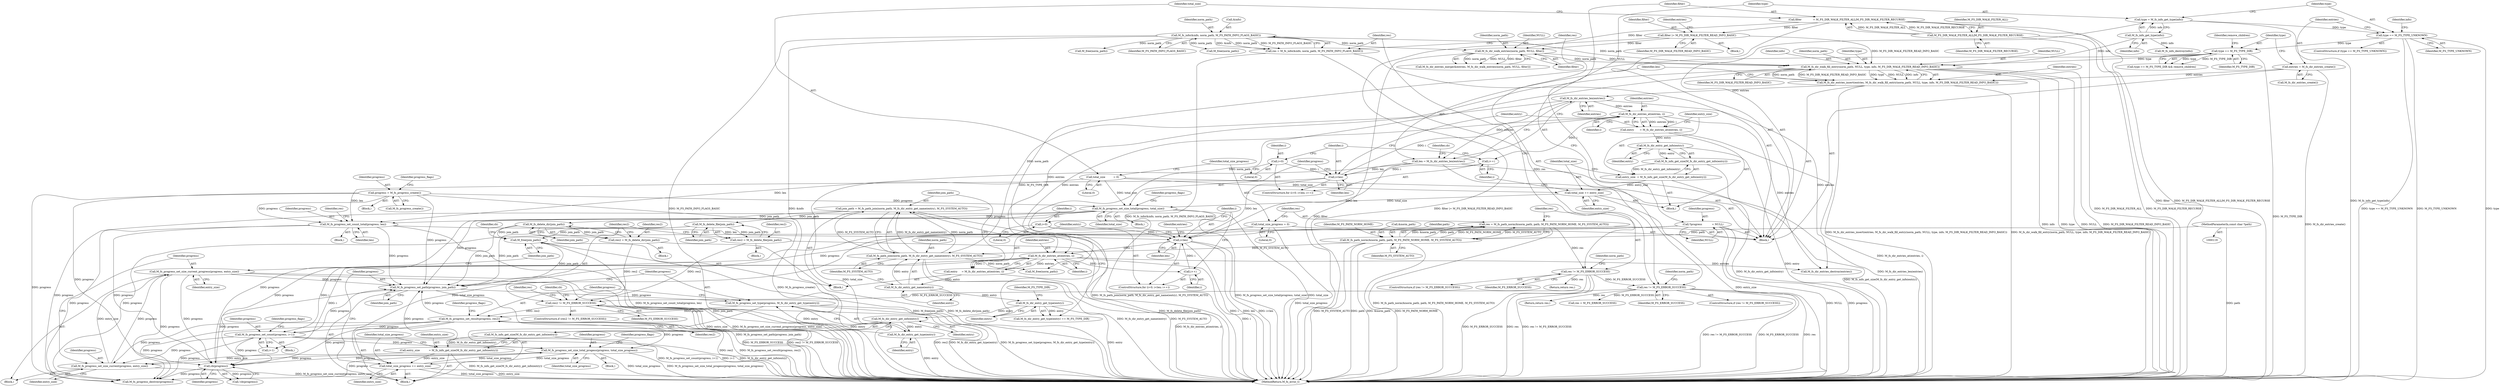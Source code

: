 digraph "0_mstdlib_db124b8f607dd0a40a9aef2d4d468fad433522a7_2@API" {
"1000387" [label="(Call,M_free(join_path))"];
"1000327" [label="(Call,M_fs_delete_file(join_path))"];
"1000306" [label="(Call,join_path = M_fs_path_join(norm_path, M_fs_dir_entry_get_name(entry), M_FS_SYSTEM_AUTO))"];
"1000308" [label="(Call,M_fs_path_join(norm_path, M_fs_dir_entry_get_name(entry), M_FS_SYSTEM_AUTO))"];
"1000233" [label="(Call,M_fs_dir_walk_fill_entry(norm_path, NULL, type, info, M_FS_DIR_WALK_FILTER_READ_INFO_BASIC))"];
"1000227" [label="(Call,M_fs_dir_walk_entries(norm_path, NULL, filter))"];
"1000173" [label="(Call,M_fs_info(&info, norm_path, M_FS_PATH_INFO_FLAGS_BASIC))"];
"1000221" [label="(Call,filter |= M_FS_DIR_WALK_FILTER_READ_INFO_BASIC)"];
"1000135" [label="(Call,filter              = M_FS_DIR_WALK_FILTER_ALL|M_FS_DIR_WALK_FILTER_RECURSE)"];
"1000137" [label="(Call,M_FS_DIR_WALK_FILTER_ALL|M_FS_DIR_WALK_FILTER_RECURSE)"];
"1000207" [label="(Call,type == M_FS_TYPE_DIR)"];
"1000192" [label="(Call,type == M_FS_TYPE_UNKNOWN)"];
"1000187" [label="(Call,type = M_fs_info_get_type(info))"];
"1000189" [label="(Call,M_fs_info_get_type(info))"];
"1000310" [label="(Call,M_fs_dir_entry_get_name(entry))"];
"1000301" [label="(Call,entry     = M_fs_dir_entries_at(entries, i))"];
"1000303" [label="(Call,M_fs_dir_entries_at(entries, i))"];
"1000266" [label="(Call,M_fs_dir_entries_at(entries, i))"];
"1000241" [label="(Call,M_fs_dir_entries_len(entries))"];
"1000231" [label="(Call,M_fs_dir_entries_insert(entries, M_fs_dir_walk_fill_entry(norm_path, NULL, type, info, M_FS_DIR_WALK_FILTER_READ_INFO_BASIC)))"];
"1000202" [label="(Call,entries = M_fs_dir_entries_create())"];
"1000258" [label="(Call,i<len)"];
"1000261" [label="(Call,i++)"];
"1000255" [label="(Call,i=0)"];
"1000239" [label="(Call,len = M_fs_dir_entries_len(entries))"];
"1000295" [label="(Call,i<len)"];
"1000292" [label="(Call,i=0)"];
"1000298" [label="(Call,i++)"];
"1000285" [label="(Call,M_fs_progress_set_count_total(progress, len))"];
"1000277" [label="(Call,M_fs_progress_set_size_total(progress, total_size))"];
"1000246" [label="(Call,progress = M_fs_progress_create())"];
"1000274" [label="(Call,total_size += entry_size)"];
"1000269" [label="(Call,entry_size  = M_fs_info_get_size(M_fs_dir_entry_get_info(entry)))"];
"1000271" [label="(Call,M_fs_info_get_size(M_fs_dir_entry_get_info(entry)))"];
"1000272" [label="(Call,M_fs_dir_entry_get_info(entry))"];
"1000264" [label="(Call,entry       = M_fs_dir_entries_at(entries, i))"];
"1000146" [label="(Call,total_size          = 0)"];
"1000156" [label="(Call,M_fs_path_norm(&norm_path, path, M_FS_PATH_NORM_HOME, M_FS_SYSTEM_AUTO))"];
"1000120" [label="(MethodParameterIn,const char *path)"];
"1000348" [label="(Call,M_fs_progress_set_path(progress, join_path))"];
"1000393" [label="(Call,cb(progress))"];
"1000363" [label="(Call,M_fs_progress_set_count(progress, i+1))"];
"1000355" [label="(Call,M_fs_progress_set_result(progress, res2))"];
"1000351" [label="(Call,M_fs_progress_set_type(progress, M_fs_dir_entry_get_type(entry)))"];
"1000353" [label="(Call,M_fs_dir_entry_get_type(entry))"];
"1000343" [label="(Call,M_fs_dir_entry_get_info(entry))"];
"1000315" [label="(Call,M_fs_dir_entry_get_type(entry))"];
"1000330" [label="(Call,res2 != M_FS_ERROR_SUCCESS)"];
"1000325" [label="(Call,res2 = M_fs_delete_file(join_path))"];
"1000319" [label="(Call,res2 = M_fs_delete_dir(join_path))"];
"1000321" [label="(Call,M_fs_delete_dir(join_path))"];
"1000179" [label="(Call,res != M_FS_ERROR_SUCCESS)"];
"1000171" [label="(Call,res = M_fs_info(&info, norm_path, M_FS_PATH_INFO_FLAGS_BASIC))"];
"1000163" [label="(Call,res != M_FS_ERROR_SUCCESS)"];
"1000154" [label="(Call,res = M_fs_path_norm(&norm_path, path, M_FS_PATH_NORM_HOME, M_FS_SYSTEM_AUTO))"];
"1000131" [label="(Call,*progress            = NULL)"];
"1000373" [label="(Call,M_fs_progress_set_size_total_progess(progress, total_size_progress))"];
"1000345" [label="(Call,total_size_progress += entry_size)"];
"1000340" [label="(Call,entry_size           = M_fs_info_get_size(M_fs_dir_entry_get_info(entry)))"];
"1000342" [label="(Call,M_fs_info_get_size(M_fs_dir_entry_get_info(entry)))"];
"1000150" [label="(Call,total_size_progress = 0)"];
"1000384" [label="(Call,M_fs_progress_set_size_current_progress(progress, entry_size))"];
"1000381" [label="(Call,M_fs_progress_set_size_current(progress, entry_size))"];
"1000135" [label="(Call,filter              = M_FS_DIR_WALK_FILTER_ALL|M_FS_DIR_WALK_FILTER_RECURSE)"];
"1000263" [label="(Block,)"];
"1000274" [label="(Call,total_size += entry_size)"];
"1000150" [label="(Call,total_size_progress = 0)"];
"1000357" [label="(Identifier,res2)"];
"1000156" [label="(Call,M_fs_path_norm(&norm_path, path, M_FS_PATH_NORM_HOME, M_FS_SYSTEM_AUTO))"];
"1000245" [label="(Block,)"];
"1000191" [label="(ControlStructure,if (type == M_FS_TYPE_UNKNOWN))"];
"1000272" [label="(Call,M_fs_dir_entry_get_info(entry))"];
"1000163" [label="(Call,res != M_FS_ERROR_SUCCESS)"];
"1000393" [label="(Call,cb(progress))"];
"1000161" [label="(Identifier,M_FS_SYSTEM_AUTO)"];
"1000384" [label="(Call,M_fs_progress_set_size_current_progress(progress, entry_size))"];
"1000392" [label="(Call,!cb(progress))"];
"1000378" [label="(Identifier,progress_flags)"];
"1000257" [label="(Literal,0)"];
"1000320" [label="(Identifier,res2)"];
"1000303" [label="(Call,M_fs_dir_entries_at(entries, i))"];
"1000176" [label="(Identifier,norm_path)"];
"1000360" [label="(Identifier,progress_flags)"];
"1000232" [label="(Identifier,entries)"];
"1000266" [label="(Call,M_fs_dir_entries_at(entries, i))"];
"1000394" [label="(Identifier,progress)"];
"1000179" [label="(Call,res != M_FS_ERROR_SUCCESS)"];
"1000297" [label="(Identifier,len)"];
"1000192" [label="(Call,type == M_FS_TYPE_UNKNOWN)"];
"1000229" [label="(Identifier,NULL)"];
"1000291" [label="(ControlStructure,for (i=0; i<len; i++))"];
"1000165" [label="(Identifier,M_FS_ERROR_SUCCESS)"];
"1000292" [label="(Call,i=0)"];
"1000275" [label="(Identifier,total_size)"];
"1000154" [label="(Call,res = M_fs_path_norm(&norm_path, path, M_FS_PATH_NORM_HOME, M_FS_SYSTEM_AUTO))"];
"1000254" [label="(ControlStructure,for (i=0; i<len; i++))"];
"1000345" [label="(Call,total_size_progress += entry_size)"];
"1000196" [label="(Call,M_fs_info_destroy(info))"];
"1000391" [label="(Identifier,cb)"];
"1000304" [label="(Identifier,entries)"];
"1000239" [label="(Call,len = M_fs_dir_entries_len(entries))"];
"1000312" [label="(Identifier,M_FS_SYSTEM_AUTO)"];
"1000230" [label="(Identifier,filter)"];
"1000282" [label="(Identifier,progress_flags)"];
"1000270" [label="(Identifier,entry_size)"];
"1000278" [label="(Identifier,progress)"];
"1000172" [label="(Identifier,res)"];
"1000222" [label="(Identifier,filter)"];
"1000349" [label="(Identifier,progress)"];
"1000344" [label="(Identifier,entry)"];
"1000327" [label="(Call,M_fs_delete_file(join_path))"];
"1000147" [label="(Identifier,total_size)"];
"1000183" [label="(Call,M_free(norm_path))"];
"1000356" [label="(Identifier,progress)"];
"1000380" [label="(Block,)"];
"1000228" [label="(Identifier,norm_path)"];
"1000306" [label="(Call,join_path = M_fs_path_join(norm_path, M_fs_dir_entry_get_name(entry), M_FS_SYSTEM_AUTO))"];
"1000293" [label="(Identifier,i)"];
"1000185" [label="(Return,return res;)"];
"1000300" [label="(Block,)"];
"1000374" [label="(Identifier,progress)"];
"1000382" [label="(Identifier,progress)"];
"1000340" [label="(Call,entry_size           = M_fs_info_get_size(M_fs_dir_entry_get_info(entry)))"];
"1000373" [label="(Call,M_fs_progress_set_size_total_progess(progress, total_size_progress))"];
"1000288" [label="(Call,res = M_FS_ERROR_SUCCESS)"];
"1000261" [label="(Call,i++)"];
"1000294" [label="(Literal,0)"];
"1000132" [label="(Identifier,progress)"];
"1000177" [label="(Identifier,M_FS_PATH_INFO_FLAGS_BASIC)"];
"1000328" [label="(Identifier,join_path)"];
"1000277" [label="(Call,M_fs_progress_set_size_total(progress, total_size))"];
"1000286" [label="(Identifier,progress)"];
"1000203" [label="(Identifier,entries)"];
"1000148" [label="(Literal,0)"];
"1000339" [label="(Block,)"];
"1000236" [label="(Identifier,type)"];
"1000309" [label="(Identifier,norm_path)"];
"1000299" [label="(Identifier,i)"];
"1000364" [label="(Identifier,progress)"];
"1000329" [label="(ControlStructure,if (res2 != M_FS_ERROR_SUCCESS))"];
"1000131" [label="(Call,*progress            = NULL)"];
"1000318" [label="(Block,)"];
"1000174" [label="(Call,&info)"];
"1000363" [label="(Call,M_fs_progress_set_count(progress, i+1))"];
"1000260" [label="(Identifier,len)"];
"1000350" [label="(Identifier,join_path)"];
"1000184" [label="(Identifier,norm_path)"];
"1000307" [label="(Identifier,join_path)"];
"1000190" [label="(Identifier,info)"];
"1000381" [label="(Call,M_fs_progress_set_size_current(progress, entry_size))"];
"1000164" [label="(Identifier,res)"];
"1000346" [label="(Identifier,total_size_progress)"];
"1000385" [label="(Identifier,progress)"];
"1000233" [label="(Call,M_fs_dir_walk_fill_entry(norm_path, NULL, type, info, M_FS_DIR_WALK_FILTER_READ_INFO_BASIC))"];
"1000284" [label="(Block,)"];
"1000343" [label="(Call,M_fs_dir_entry_get_info(entry))"];
"1000375" [label="(Identifier,total_size_progress)"];
"1000151" [label="(Identifier,total_size_progress)"];
"1000287" [label="(Identifier,len)"];
"1000259" [label="(Identifier,i)"];
"1000221" [label="(Call,filter |= M_FS_DIR_WALK_FILTER_READ_INFO_BASIC)"];
"1000139" [label="(Identifier,M_FS_DIR_WALK_FILTER_RECURSE)"];
"1000207" [label="(Call,type == M_FS_TYPE_DIR)"];
"1000235" [label="(Identifier,NULL)"];
"1000244" [label="(Identifier,cb)"];
"1000237" [label="(Identifier,info)"];
"1000267" [label="(Identifier,entries)"];
"1000332" [label="(Identifier,M_FS_ERROR_SUCCESS)"];
"1000298" [label="(Call,i++)"];
"1000231" [label="(Call,M_fs_dir_entries_insert(entries, M_fs_dir_walk_fill_entry(norm_path, NULL, type, info, M_FS_DIR_WALK_FILTER_READ_INFO_BASIC)))"];
"1000342" [label="(Call,M_fs_info_get_size(M_fs_dir_entry_get_info(entry)))"];
"1000387" [label="(Call,M_free(join_path))"];
"1000251" [label="(Identifier,progress_flags)"];
"1000160" [label="(Identifier,M_FS_PATH_NORM_HOME)"];
"1000268" [label="(Identifier,i)"];
"1000240" [label="(Identifier,len)"];
"1000224" [label="(Call,M_fs_dir_entries_merge(&entries, M_fs_dir_walk_entries(norm_path, NULL, filter)))"];
"1000157" [label="(Call,&norm_path)"];
"1000401" [label="(Identifier,entries)"];
"1000354" [label="(Identifier,entry)"];
"1000324" [label="(Block,)"];
"1000138" [label="(Identifier,M_FS_DIR_WALK_FILTER_ALL)"];
"1000295" [label="(Call,i<len)"];
"1000352" [label="(Identifier,progress)"];
"1000370" [label="(Identifier,progress_flags)"];
"1000302" [label="(Identifier,entry)"];
"1000311" [label="(Identifier,entry)"];
"1000187" [label="(Call,type = M_fs_info_get_type(info))"];
"1000315" [label="(Call,M_fs_dir_entry_get_type(entry))"];
"1000279" [label="(Identifier,total_size)"];
"1000317" [label="(Identifier,M_FS_TYPE_DIR)"];
"1000169" [label="(Return,return res;)"];
"1000189" [label="(Call,M_fs_info_get_type(info))"];
"1000247" [label="(Identifier,progress)"];
"1000136" [label="(Identifier,filter)"];
"1000209" [label="(Identifier,M_FS_TYPE_DIR)"];
"1000256" [label="(Identifier,i)"];
"1000296" [label="(Identifier,i)"];
"1000168" [label="(Identifier,norm_path)"];
"1000188" [label="(Identifier,type)"];
"1000181" [label="(Identifier,M_FS_ERROR_SUCCESS)"];
"1000314" [label="(Call,M_fs_dir_entry_get_type(entry) == M_FS_TYPE_DIR)"];
"1000264" [label="(Call,entry       = M_fs_dir_entries_at(entries, i))"];
"1000330" [label="(Call,res2 != M_FS_ERROR_SUCCESS)"];
"1000338" [label="(Identifier,cb)"];
"1000348" [label="(Call,M_fs_progress_set_path(progress, join_path))"];
"1000322" [label="(Identifier,join_path)"];
"1000206" [label="(Call,type == M_FS_TYPE_DIR && remove_children)"];
"1000159" [label="(Identifier,path)"];
"1000310" [label="(Call,M_fs_dir_entry_get_name(entry))"];
"1000220" [label="(Block,)"];
"1000325" [label="(Call,res2 = M_fs_delete_file(join_path))"];
"1000180" [label="(Identifier,res)"];
"1000223" [label="(Identifier,M_FS_DIR_WALK_FILTER_READ_INFO_BASIC)"];
"1000253" [label="(Block,)"];
"1000120" [label="(MethodParameterIn,const char *path)"];
"1000137" [label="(Call,M_FS_DIR_WALK_FILTER_ALL|M_FS_DIR_WALK_FILTER_RECURSE)"];
"1000351" [label="(Call,M_fs_progress_set_type(progress, M_fs_dir_entry_get_type(entry)))"];
"1000234" [label="(Identifier,norm_path)"];
"1000388" [label="(Identifier,join_path)"];
"1000124" [label="(Block,)"];
"1000202" [label="(Call,entries = M_fs_dir_entries_create())"];
"1000248" [label="(Call,M_fs_progress_create())"];
"1000246" [label="(Call,progress = M_fs_progress_create())"];
"1000198" [label="(Call,M_free(norm_path))"];
"1000197" [label="(Identifier,info)"];
"1000269" [label="(Call,entry_size  = M_fs_info_get_size(M_fs_dir_entry_get_info(entry)))"];
"1000273" [label="(Identifier,entry)"];
"1000146" [label="(Call,total_size          = 0)"];
"1000331" [label="(Identifier,res2)"];
"1000326" [label="(Identifier,res2)"];
"1000386" [label="(Identifier,entry_size)"];
"1000265" [label="(Identifier,entry)"];
"1000365" [label="(Call,i+1)"];
"1000162" [label="(ControlStructure,if (res != M_FS_ERROR_SUCCESS))"];
"1000155" [label="(Identifier,res)"];
"1000194" [label="(Identifier,M_FS_TYPE_UNKNOWN)"];
"1000271" [label="(Call,M_fs_info_get_size(M_fs_dir_entry_get_info(entry)))"];
"1000204" [label="(Call,M_fs_dir_entries_create())"];
"1000402" [label="(Call,M_fs_progress_destroy(progress))"];
"1000242" [label="(Identifier,entries)"];
"1000383" [label="(Identifier,entry_size)"];
"1000262" [label="(Identifier,i)"];
"1000210" [label="(Identifier,remove_children)"];
"1000258" [label="(Call,i<len)"];
"1000133" [label="(Identifier,NULL)"];
"1000305" [label="(Identifier,i)"];
"1000289" [label="(Identifier,res)"];
"1000372" [label="(Block,)"];
"1000404" [label="(Call,M_free(norm_path))"];
"1000178" [label="(ControlStructure,if (res != M_FS_ERROR_SUCCESS))"];
"1000341" [label="(Identifier,entry_size)"];
"1000173" [label="(Call,M_fs_info(&info, norm_path, M_FS_PATH_INFO_FLAGS_BASIC))"];
"1000301" [label="(Call,entry     = M_fs_dir_entries_at(entries, i))"];
"1000241" [label="(Call,M_fs_dir_entries_len(entries))"];
"1000208" [label="(Identifier,type)"];
"1000238" [label="(Identifier,M_FS_DIR_WALK_FILTER_READ_INFO_BASIC)"];
"1000408" [label="(MethodReturn,M_fs_error_t)"];
"1000308" [label="(Call,M_fs_path_join(norm_path, M_fs_dir_entry_get_name(entry), M_FS_SYSTEM_AUTO))"];
"1000227" [label="(Call,M_fs_dir_walk_entries(norm_path, NULL, filter))"];
"1000400" [label="(Call,M_fs_dir_entries_destroy(entries))"];
"1000355" [label="(Call,M_fs_progress_set_result(progress, res2))"];
"1000335" [label="(Identifier,res)"];
"1000347" [label="(Identifier,entry_size)"];
"1000193" [label="(Identifier,type)"];
"1000316" [label="(Identifier,entry)"];
"1000321" [label="(Call,M_fs_delete_dir(join_path))"];
"1000285" [label="(Call,M_fs_progress_set_count_total(progress, len))"];
"1000319" [label="(Call,res2 = M_fs_delete_dir(join_path))"];
"1000152" [label="(Literal,0)"];
"1000353" [label="(Call,M_fs_dir_entry_get_type(entry))"];
"1000276" [label="(Identifier,entry_size)"];
"1000226" [label="(Identifier,entries)"];
"1000171" [label="(Call,res = M_fs_info(&info, norm_path, M_FS_PATH_INFO_FLAGS_BASIC))"];
"1000362" [label="(Block,)"];
"1000255" [label="(Call,i=0)"];
"1000387" -> "1000300"  [label="AST: "];
"1000387" -> "1000388"  [label="CFG: "];
"1000388" -> "1000387"  [label="AST: "];
"1000391" -> "1000387"  [label="CFG: "];
"1000387" -> "1000408"  [label="DDG: join_path"];
"1000387" -> "1000408"  [label="DDG: M_free(join_path)"];
"1000327" -> "1000387"  [label="DDG: join_path"];
"1000348" -> "1000387"  [label="DDG: join_path"];
"1000321" -> "1000387"  [label="DDG: join_path"];
"1000327" -> "1000325"  [label="AST: "];
"1000327" -> "1000328"  [label="CFG: "];
"1000328" -> "1000327"  [label="AST: "];
"1000325" -> "1000327"  [label="CFG: "];
"1000327" -> "1000325"  [label="DDG: join_path"];
"1000306" -> "1000327"  [label="DDG: join_path"];
"1000327" -> "1000348"  [label="DDG: join_path"];
"1000306" -> "1000300"  [label="AST: "];
"1000306" -> "1000308"  [label="CFG: "];
"1000307" -> "1000306"  [label="AST: "];
"1000308" -> "1000306"  [label="AST: "];
"1000316" -> "1000306"  [label="CFG: "];
"1000306" -> "1000408"  [label="DDG: M_fs_path_join(norm_path, M_fs_dir_entry_get_name(entry), M_FS_SYSTEM_AUTO)"];
"1000308" -> "1000306"  [label="DDG: norm_path"];
"1000308" -> "1000306"  [label="DDG: M_fs_dir_entry_get_name(entry)"];
"1000308" -> "1000306"  [label="DDG: M_FS_SYSTEM_AUTO"];
"1000306" -> "1000321"  [label="DDG: join_path"];
"1000308" -> "1000312"  [label="CFG: "];
"1000309" -> "1000308"  [label="AST: "];
"1000310" -> "1000308"  [label="AST: "];
"1000312" -> "1000308"  [label="AST: "];
"1000308" -> "1000408"  [label="DDG: M_fs_dir_entry_get_name(entry)"];
"1000308" -> "1000408"  [label="DDG: M_FS_SYSTEM_AUTO"];
"1000233" -> "1000308"  [label="DDG: norm_path"];
"1000310" -> "1000308"  [label="DDG: entry"];
"1000156" -> "1000308"  [label="DDG: M_FS_SYSTEM_AUTO"];
"1000308" -> "1000404"  [label="DDG: norm_path"];
"1000233" -> "1000231"  [label="AST: "];
"1000233" -> "1000238"  [label="CFG: "];
"1000234" -> "1000233"  [label="AST: "];
"1000235" -> "1000233"  [label="AST: "];
"1000236" -> "1000233"  [label="AST: "];
"1000237" -> "1000233"  [label="AST: "];
"1000238" -> "1000233"  [label="AST: "];
"1000231" -> "1000233"  [label="CFG: "];
"1000233" -> "1000408"  [label="DDG: info"];
"1000233" -> "1000408"  [label="DDG: type"];
"1000233" -> "1000408"  [label="DDG: NULL"];
"1000233" -> "1000408"  [label="DDG: M_FS_DIR_WALK_FILTER_READ_INFO_BASIC"];
"1000233" -> "1000231"  [label="DDG: norm_path"];
"1000233" -> "1000231"  [label="DDG: M_FS_DIR_WALK_FILTER_READ_INFO_BASIC"];
"1000233" -> "1000231"  [label="DDG: type"];
"1000233" -> "1000231"  [label="DDG: NULL"];
"1000233" -> "1000231"  [label="DDG: info"];
"1000227" -> "1000233"  [label="DDG: norm_path"];
"1000227" -> "1000233"  [label="DDG: NULL"];
"1000173" -> "1000233"  [label="DDG: norm_path"];
"1000207" -> "1000233"  [label="DDG: type"];
"1000189" -> "1000233"  [label="DDG: info"];
"1000221" -> "1000233"  [label="DDG: M_FS_DIR_WALK_FILTER_READ_INFO_BASIC"];
"1000233" -> "1000404"  [label="DDG: norm_path"];
"1000227" -> "1000224"  [label="AST: "];
"1000227" -> "1000230"  [label="CFG: "];
"1000228" -> "1000227"  [label="AST: "];
"1000229" -> "1000227"  [label="AST: "];
"1000230" -> "1000227"  [label="AST: "];
"1000224" -> "1000227"  [label="CFG: "];
"1000227" -> "1000408"  [label="DDG: filter"];
"1000227" -> "1000224"  [label="DDG: norm_path"];
"1000227" -> "1000224"  [label="DDG: NULL"];
"1000227" -> "1000224"  [label="DDG: filter"];
"1000173" -> "1000227"  [label="DDG: norm_path"];
"1000221" -> "1000227"  [label="DDG: filter"];
"1000135" -> "1000227"  [label="DDG: filter"];
"1000173" -> "1000171"  [label="AST: "];
"1000173" -> "1000177"  [label="CFG: "];
"1000174" -> "1000173"  [label="AST: "];
"1000176" -> "1000173"  [label="AST: "];
"1000177" -> "1000173"  [label="AST: "];
"1000171" -> "1000173"  [label="CFG: "];
"1000173" -> "1000408"  [label="DDG: M_FS_PATH_INFO_FLAGS_BASIC"];
"1000173" -> "1000408"  [label="DDG: &info"];
"1000173" -> "1000171"  [label="DDG: &info"];
"1000173" -> "1000171"  [label="DDG: norm_path"];
"1000173" -> "1000171"  [label="DDG: M_FS_PATH_INFO_FLAGS_BASIC"];
"1000173" -> "1000183"  [label="DDG: norm_path"];
"1000173" -> "1000198"  [label="DDG: norm_path"];
"1000221" -> "1000220"  [label="AST: "];
"1000221" -> "1000223"  [label="CFG: "];
"1000222" -> "1000221"  [label="AST: "];
"1000223" -> "1000221"  [label="AST: "];
"1000226" -> "1000221"  [label="CFG: "];
"1000221" -> "1000408"  [label="DDG: filter |= M_FS_DIR_WALK_FILTER_READ_INFO_BASIC"];
"1000135" -> "1000221"  [label="DDG: filter"];
"1000135" -> "1000124"  [label="AST: "];
"1000135" -> "1000137"  [label="CFG: "];
"1000136" -> "1000135"  [label="AST: "];
"1000137" -> "1000135"  [label="AST: "];
"1000147" -> "1000135"  [label="CFG: "];
"1000135" -> "1000408"  [label="DDG: filter"];
"1000135" -> "1000408"  [label="DDG: M_FS_DIR_WALK_FILTER_ALL|M_FS_DIR_WALK_FILTER_RECURSE"];
"1000137" -> "1000135"  [label="DDG: M_FS_DIR_WALK_FILTER_ALL"];
"1000137" -> "1000135"  [label="DDG: M_FS_DIR_WALK_FILTER_RECURSE"];
"1000137" -> "1000139"  [label="CFG: "];
"1000138" -> "1000137"  [label="AST: "];
"1000139" -> "1000137"  [label="AST: "];
"1000137" -> "1000408"  [label="DDG: M_FS_DIR_WALK_FILTER_RECURSE"];
"1000137" -> "1000408"  [label="DDG: M_FS_DIR_WALK_FILTER_ALL"];
"1000207" -> "1000206"  [label="AST: "];
"1000207" -> "1000209"  [label="CFG: "];
"1000208" -> "1000207"  [label="AST: "];
"1000209" -> "1000207"  [label="AST: "];
"1000210" -> "1000207"  [label="CFG: "];
"1000206" -> "1000207"  [label="CFG: "];
"1000207" -> "1000408"  [label="DDG: M_FS_TYPE_DIR"];
"1000207" -> "1000206"  [label="DDG: type"];
"1000207" -> "1000206"  [label="DDG: M_FS_TYPE_DIR"];
"1000192" -> "1000207"  [label="DDG: type"];
"1000207" -> "1000314"  [label="DDG: M_FS_TYPE_DIR"];
"1000192" -> "1000191"  [label="AST: "];
"1000192" -> "1000194"  [label="CFG: "];
"1000193" -> "1000192"  [label="AST: "];
"1000194" -> "1000192"  [label="AST: "];
"1000197" -> "1000192"  [label="CFG: "];
"1000203" -> "1000192"  [label="CFG: "];
"1000192" -> "1000408"  [label="DDG: M_FS_TYPE_UNKNOWN"];
"1000192" -> "1000408"  [label="DDG: type"];
"1000192" -> "1000408"  [label="DDG: type == M_FS_TYPE_UNKNOWN"];
"1000187" -> "1000192"  [label="DDG: type"];
"1000187" -> "1000124"  [label="AST: "];
"1000187" -> "1000189"  [label="CFG: "];
"1000188" -> "1000187"  [label="AST: "];
"1000189" -> "1000187"  [label="AST: "];
"1000193" -> "1000187"  [label="CFG: "];
"1000187" -> "1000408"  [label="DDG: M_fs_info_get_type(info)"];
"1000189" -> "1000187"  [label="DDG: info"];
"1000189" -> "1000190"  [label="CFG: "];
"1000190" -> "1000189"  [label="AST: "];
"1000189" -> "1000196"  [label="DDG: info"];
"1000310" -> "1000311"  [label="CFG: "];
"1000311" -> "1000310"  [label="AST: "];
"1000312" -> "1000310"  [label="CFG: "];
"1000301" -> "1000310"  [label="DDG: entry"];
"1000310" -> "1000315"  [label="DDG: entry"];
"1000301" -> "1000300"  [label="AST: "];
"1000301" -> "1000303"  [label="CFG: "];
"1000302" -> "1000301"  [label="AST: "];
"1000303" -> "1000301"  [label="AST: "];
"1000307" -> "1000301"  [label="CFG: "];
"1000301" -> "1000408"  [label="DDG: M_fs_dir_entries_at(entries, i)"];
"1000303" -> "1000301"  [label="DDG: entries"];
"1000303" -> "1000301"  [label="DDG: i"];
"1000303" -> "1000305"  [label="CFG: "];
"1000304" -> "1000303"  [label="AST: "];
"1000305" -> "1000303"  [label="AST: "];
"1000303" -> "1000408"  [label="DDG: i"];
"1000303" -> "1000298"  [label="DDG: i"];
"1000266" -> "1000303"  [label="DDG: entries"];
"1000241" -> "1000303"  [label="DDG: entries"];
"1000295" -> "1000303"  [label="DDG: i"];
"1000303" -> "1000363"  [label="DDG: i"];
"1000303" -> "1000365"  [label="DDG: i"];
"1000303" -> "1000400"  [label="DDG: entries"];
"1000266" -> "1000264"  [label="AST: "];
"1000266" -> "1000268"  [label="CFG: "];
"1000267" -> "1000266"  [label="AST: "];
"1000268" -> "1000266"  [label="AST: "];
"1000264" -> "1000266"  [label="CFG: "];
"1000266" -> "1000261"  [label="DDG: i"];
"1000266" -> "1000264"  [label="DDG: entries"];
"1000266" -> "1000264"  [label="DDG: i"];
"1000241" -> "1000266"  [label="DDG: entries"];
"1000258" -> "1000266"  [label="DDG: i"];
"1000266" -> "1000400"  [label="DDG: entries"];
"1000241" -> "1000239"  [label="AST: "];
"1000241" -> "1000242"  [label="CFG: "];
"1000242" -> "1000241"  [label="AST: "];
"1000239" -> "1000241"  [label="CFG: "];
"1000241" -> "1000239"  [label="DDG: entries"];
"1000231" -> "1000241"  [label="DDG: entries"];
"1000241" -> "1000400"  [label="DDG: entries"];
"1000231" -> "1000124"  [label="AST: "];
"1000232" -> "1000231"  [label="AST: "];
"1000240" -> "1000231"  [label="CFG: "];
"1000231" -> "1000408"  [label="DDG: M_fs_dir_walk_fill_entry(norm_path, NULL, type, info, M_FS_DIR_WALK_FILTER_READ_INFO_BASIC)"];
"1000231" -> "1000408"  [label="DDG: M_fs_dir_entries_insert(entries, M_fs_dir_walk_fill_entry(norm_path, NULL, type, info, M_FS_DIR_WALK_FILTER_READ_INFO_BASIC))"];
"1000202" -> "1000231"  [label="DDG: entries"];
"1000202" -> "1000124"  [label="AST: "];
"1000202" -> "1000204"  [label="CFG: "];
"1000203" -> "1000202"  [label="AST: "];
"1000204" -> "1000202"  [label="AST: "];
"1000208" -> "1000202"  [label="CFG: "];
"1000202" -> "1000408"  [label="DDG: M_fs_dir_entries_create()"];
"1000258" -> "1000254"  [label="AST: "];
"1000258" -> "1000260"  [label="CFG: "];
"1000259" -> "1000258"  [label="AST: "];
"1000260" -> "1000258"  [label="AST: "];
"1000265" -> "1000258"  [label="CFG: "];
"1000278" -> "1000258"  [label="CFG: "];
"1000261" -> "1000258"  [label="DDG: i"];
"1000255" -> "1000258"  [label="DDG: i"];
"1000239" -> "1000258"  [label="DDG: len"];
"1000258" -> "1000285"  [label="DDG: len"];
"1000258" -> "1000295"  [label="DDG: len"];
"1000261" -> "1000254"  [label="AST: "];
"1000261" -> "1000262"  [label="CFG: "];
"1000262" -> "1000261"  [label="AST: "];
"1000259" -> "1000261"  [label="CFG: "];
"1000255" -> "1000254"  [label="AST: "];
"1000255" -> "1000257"  [label="CFG: "];
"1000256" -> "1000255"  [label="AST: "];
"1000257" -> "1000255"  [label="AST: "];
"1000259" -> "1000255"  [label="CFG: "];
"1000239" -> "1000124"  [label="AST: "];
"1000240" -> "1000239"  [label="AST: "];
"1000244" -> "1000239"  [label="CFG: "];
"1000239" -> "1000408"  [label="DDG: M_fs_dir_entries_len(entries)"];
"1000239" -> "1000285"  [label="DDG: len"];
"1000239" -> "1000295"  [label="DDG: len"];
"1000295" -> "1000291"  [label="AST: "];
"1000295" -> "1000297"  [label="CFG: "];
"1000296" -> "1000295"  [label="AST: "];
"1000297" -> "1000295"  [label="AST: "];
"1000302" -> "1000295"  [label="CFG: "];
"1000401" -> "1000295"  [label="CFG: "];
"1000295" -> "1000408"  [label="DDG: i"];
"1000295" -> "1000408"  [label="DDG: len"];
"1000295" -> "1000408"  [label="DDG: i<len"];
"1000292" -> "1000295"  [label="DDG: i"];
"1000298" -> "1000295"  [label="DDG: i"];
"1000285" -> "1000295"  [label="DDG: len"];
"1000292" -> "1000291"  [label="AST: "];
"1000292" -> "1000294"  [label="CFG: "];
"1000293" -> "1000292"  [label="AST: "];
"1000294" -> "1000292"  [label="AST: "];
"1000296" -> "1000292"  [label="CFG: "];
"1000298" -> "1000291"  [label="AST: "];
"1000298" -> "1000299"  [label="CFG: "];
"1000299" -> "1000298"  [label="AST: "];
"1000296" -> "1000298"  [label="CFG: "];
"1000285" -> "1000284"  [label="AST: "];
"1000285" -> "1000287"  [label="CFG: "];
"1000286" -> "1000285"  [label="AST: "];
"1000287" -> "1000285"  [label="AST: "];
"1000289" -> "1000285"  [label="CFG: "];
"1000285" -> "1000408"  [label="DDG: M_fs_progress_set_count_total(progress, len)"];
"1000277" -> "1000285"  [label="DDG: progress"];
"1000246" -> "1000285"  [label="DDG: progress"];
"1000285" -> "1000348"  [label="DDG: progress"];
"1000285" -> "1000393"  [label="DDG: progress"];
"1000285" -> "1000402"  [label="DDG: progress"];
"1000277" -> "1000253"  [label="AST: "];
"1000277" -> "1000279"  [label="CFG: "];
"1000278" -> "1000277"  [label="AST: "];
"1000279" -> "1000277"  [label="AST: "];
"1000282" -> "1000277"  [label="CFG: "];
"1000277" -> "1000408"  [label="DDG: M_fs_progress_set_size_total(progress, total_size)"];
"1000277" -> "1000408"  [label="DDG: total_size"];
"1000246" -> "1000277"  [label="DDG: progress"];
"1000274" -> "1000277"  [label="DDG: total_size"];
"1000146" -> "1000277"  [label="DDG: total_size"];
"1000277" -> "1000348"  [label="DDG: progress"];
"1000277" -> "1000393"  [label="DDG: progress"];
"1000277" -> "1000402"  [label="DDG: progress"];
"1000246" -> "1000245"  [label="AST: "];
"1000246" -> "1000248"  [label="CFG: "];
"1000247" -> "1000246"  [label="AST: "];
"1000248" -> "1000246"  [label="AST: "];
"1000251" -> "1000246"  [label="CFG: "];
"1000246" -> "1000408"  [label="DDG: M_fs_progress_create()"];
"1000246" -> "1000348"  [label="DDG: progress"];
"1000246" -> "1000393"  [label="DDG: progress"];
"1000246" -> "1000402"  [label="DDG: progress"];
"1000274" -> "1000263"  [label="AST: "];
"1000274" -> "1000276"  [label="CFG: "];
"1000275" -> "1000274"  [label="AST: "];
"1000276" -> "1000274"  [label="AST: "];
"1000262" -> "1000274"  [label="CFG: "];
"1000274" -> "1000408"  [label="DDG: entry_size"];
"1000269" -> "1000274"  [label="DDG: entry_size"];
"1000146" -> "1000274"  [label="DDG: total_size"];
"1000269" -> "1000263"  [label="AST: "];
"1000269" -> "1000271"  [label="CFG: "];
"1000270" -> "1000269"  [label="AST: "];
"1000271" -> "1000269"  [label="AST: "];
"1000275" -> "1000269"  [label="CFG: "];
"1000269" -> "1000408"  [label="DDG: M_fs_info_get_size(M_fs_dir_entry_get_info(entry))"];
"1000271" -> "1000269"  [label="DDG: M_fs_dir_entry_get_info(entry)"];
"1000271" -> "1000272"  [label="CFG: "];
"1000272" -> "1000271"  [label="AST: "];
"1000271" -> "1000408"  [label="DDG: M_fs_dir_entry_get_info(entry)"];
"1000272" -> "1000271"  [label="DDG: entry"];
"1000272" -> "1000273"  [label="CFG: "];
"1000273" -> "1000272"  [label="AST: "];
"1000272" -> "1000408"  [label="DDG: entry"];
"1000264" -> "1000272"  [label="DDG: entry"];
"1000264" -> "1000263"  [label="AST: "];
"1000265" -> "1000264"  [label="AST: "];
"1000270" -> "1000264"  [label="CFG: "];
"1000264" -> "1000408"  [label="DDG: M_fs_dir_entries_at(entries, i)"];
"1000146" -> "1000124"  [label="AST: "];
"1000146" -> "1000148"  [label="CFG: "];
"1000147" -> "1000146"  [label="AST: "];
"1000148" -> "1000146"  [label="AST: "];
"1000151" -> "1000146"  [label="CFG: "];
"1000146" -> "1000408"  [label="DDG: total_size"];
"1000156" -> "1000154"  [label="AST: "];
"1000156" -> "1000161"  [label="CFG: "];
"1000157" -> "1000156"  [label="AST: "];
"1000159" -> "1000156"  [label="AST: "];
"1000160" -> "1000156"  [label="AST: "];
"1000161" -> "1000156"  [label="AST: "];
"1000154" -> "1000156"  [label="CFG: "];
"1000156" -> "1000408"  [label="DDG: path"];
"1000156" -> "1000408"  [label="DDG: &norm_path"];
"1000156" -> "1000408"  [label="DDG: M_FS_PATH_NORM_HOME"];
"1000156" -> "1000408"  [label="DDG: M_FS_SYSTEM_AUTO"];
"1000156" -> "1000154"  [label="DDG: &norm_path"];
"1000156" -> "1000154"  [label="DDG: path"];
"1000156" -> "1000154"  [label="DDG: M_FS_PATH_NORM_HOME"];
"1000156" -> "1000154"  [label="DDG: M_FS_SYSTEM_AUTO"];
"1000120" -> "1000156"  [label="DDG: path"];
"1000120" -> "1000119"  [label="AST: "];
"1000120" -> "1000408"  [label="DDG: path"];
"1000348" -> "1000339"  [label="AST: "];
"1000348" -> "1000350"  [label="CFG: "];
"1000349" -> "1000348"  [label="AST: "];
"1000350" -> "1000348"  [label="AST: "];
"1000352" -> "1000348"  [label="CFG: "];
"1000348" -> "1000408"  [label="DDG: M_fs_progress_set_path(progress, join_path)"];
"1000393" -> "1000348"  [label="DDG: progress"];
"1000363" -> "1000348"  [label="DDG: progress"];
"1000131" -> "1000348"  [label="DDG: progress"];
"1000373" -> "1000348"  [label="DDG: progress"];
"1000355" -> "1000348"  [label="DDG: progress"];
"1000384" -> "1000348"  [label="DDG: progress"];
"1000321" -> "1000348"  [label="DDG: join_path"];
"1000348" -> "1000351"  [label="DDG: progress"];
"1000393" -> "1000392"  [label="AST: "];
"1000393" -> "1000394"  [label="CFG: "];
"1000394" -> "1000393"  [label="AST: "];
"1000392" -> "1000393"  [label="CFG: "];
"1000393" -> "1000392"  [label="DDG: progress"];
"1000363" -> "1000393"  [label="DDG: progress"];
"1000131" -> "1000393"  [label="DDG: progress"];
"1000373" -> "1000393"  [label="DDG: progress"];
"1000355" -> "1000393"  [label="DDG: progress"];
"1000384" -> "1000393"  [label="DDG: progress"];
"1000393" -> "1000402"  [label="DDG: progress"];
"1000363" -> "1000362"  [label="AST: "];
"1000363" -> "1000365"  [label="CFG: "];
"1000364" -> "1000363"  [label="AST: "];
"1000365" -> "1000363"  [label="AST: "];
"1000370" -> "1000363"  [label="CFG: "];
"1000363" -> "1000408"  [label="DDG: i+1"];
"1000363" -> "1000408"  [label="DDG: M_fs_progress_set_count(progress, i+1)"];
"1000355" -> "1000363"  [label="DDG: progress"];
"1000363" -> "1000373"  [label="DDG: progress"];
"1000363" -> "1000381"  [label="DDG: progress"];
"1000363" -> "1000402"  [label="DDG: progress"];
"1000355" -> "1000339"  [label="AST: "];
"1000355" -> "1000357"  [label="CFG: "];
"1000356" -> "1000355"  [label="AST: "];
"1000357" -> "1000355"  [label="AST: "];
"1000360" -> "1000355"  [label="CFG: "];
"1000355" -> "1000408"  [label="DDG: res2"];
"1000355" -> "1000408"  [label="DDG: M_fs_progress_set_result(progress, res2)"];
"1000351" -> "1000355"  [label="DDG: progress"];
"1000330" -> "1000355"  [label="DDG: res2"];
"1000355" -> "1000373"  [label="DDG: progress"];
"1000355" -> "1000381"  [label="DDG: progress"];
"1000355" -> "1000402"  [label="DDG: progress"];
"1000351" -> "1000339"  [label="AST: "];
"1000351" -> "1000353"  [label="CFG: "];
"1000352" -> "1000351"  [label="AST: "];
"1000353" -> "1000351"  [label="AST: "];
"1000356" -> "1000351"  [label="CFG: "];
"1000351" -> "1000408"  [label="DDG: M_fs_progress_set_type(progress, M_fs_dir_entry_get_type(entry))"];
"1000351" -> "1000408"  [label="DDG: M_fs_dir_entry_get_type(entry)"];
"1000353" -> "1000351"  [label="DDG: entry"];
"1000353" -> "1000354"  [label="CFG: "];
"1000354" -> "1000353"  [label="AST: "];
"1000353" -> "1000408"  [label="DDG: entry"];
"1000343" -> "1000353"  [label="DDG: entry"];
"1000343" -> "1000342"  [label="AST: "];
"1000343" -> "1000344"  [label="CFG: "];
"1000344" -> "1000343"  [label="AST: "];
"1000342" -> "1000343"  [label="CFG: "];
"1000343" -> "1000342"  [label="DDG: entry"];
"1000315" -> "1000343"  [label="DDG: entry"];
"1000315" -> "1000314"  [label="AST: "];
"1000315" -> "1000316"  [label="CFG: "];
"1000316" -> "1000315"  [label="AST: "];
"1000317" -> "1000315"  [label="CFG: "];
"1000315" -> "1000408"  [label="DDG: entry"];
"1000315" -> "1000314"  [label="DDG: entry"];
"1000330" -> "1000329"  [label="AST: "];
"1000330" -> "1000332"  [label="CFG: "];
"1000331" -> "1000330"  [label="AST: "];
"1000332" -> "1000330"  [label="AST: "];
"1000335" -> "1000330"  [label="CFG: "];
"1000338" -> "1000330"  [label="CFG: "];
"1000330" -> "1000408"  [label="DDG: res2"];
"1000330" -> "1000408"  [label="DDG: M_FS_ERROR_SUCCESS"];
"1000330" -> "1000408"  [label="DDG: res2 != M_FS_ERROR_SUCCESS"];
"1000325" -> "1000330"  [label="DDG: res2"];
"1000319" -> "1000330"  [label="DDG: res2"];
"1000179" -> "1000330"  [label="DDG: M_FS_ERROR_SUCCESS"];
"1000325" -> "1000324"  [label="AST: "];
"1000326" -> "1000325"  [label="AST: "];
"1000331" -> "1000325"  [label="CFG: "];
"1000325" -> "1000408"  [label="DDG: M_fs_delete_file(join_path)"];
"1000319" -> "1000318"  [label="AST: "];
"1000319" -> "1000321"  [label="CFG: "];
"1000320" -> "1000319"  [label="AST: "];
"1000321" -> "1000319"  [label="AST: "];
"1000331" -> "1000319"  [label="CFG: "];
"1000319" -> "1000408"  [label="DDG: M_fs_delete_dir(join_path)"];
"1000321" -> "1000319"  [label="DDG: join_path"];
"1000321" -> "1000322"  [label="CFG: "];
"1000322" -> "1000321"  [label="AST: "];
"1000179" -> "1000178"  [label="AST: "];
"1000179" -> "1000181"  [label="CFG: "];
"1000180" -> "1000179"  [label="AST: "];
"1000181" -> "1000179"  [label="AST: "];
"1000184" -> "1000179"  [label="CFG: "];
"1000188" -> "1000179"  [label="CFG: "];
"1000179" -> "1000408"  [label="DDG: res != M_FS_ERROR_SUCCESS"];
"1000179" -> "1000408"  [label="DDG: M_FS_ERROR_SUCCESS"];
"1000179" -> "1000408"  [label="DDG: res"];
"1000171" -> "1000179"  [label="DDG: res"];
"1000163" -> "1000179"  [label="DDG: M_FS_ERROR_SUCCESS"];
"1000179" -> "1000185"  [label="DDG: res"];
"1000179" -> "1000288"  [label="DDG: M_FS_ERROR_SUCCESS"];
"1000171" -> "1000124"  [label="AST: "];
"1000172" -> "1000171"  [label="AST: "];
"1000180" -> "1000171"  [label="CFG: "];
"1000171" -> "1000408"  [label="DDG: M_fs_info(&info, norm_path, M_FS_PATH_INFO_FLAGS_BASIC)"];
"1000163" -> "1000162"  [label="AST: "];
"1000163" -> "1000165"  [label="CFG: "];
"1000164" -> "1000163"  [label="AST: "];
"1000165" -> "1000163"  [label="AST: "];
"1000168" -> "1000163"  [label="CFG: "];
"1000172" -> "1000163"  [label="CFG: "];
"1000163" -> "1000408"  [label="DDG: res"];
"1000163" -> "1000408"  [label="DDG: res != M_FS_ERROR_SUCCESS"];
"1000163" -> "1000408"  [label="DDG: M_FS_ERROR_SUCCESS"];
"1000154" -> "1000163"  [label="DDG: res"];
"1000163" -> "1000169"  [label="DDG: res"];
"1000154" -> "1000124"  [label="AST: "];
"1000155" -> "1000154"  [label="AST: "];
"1000164" -> "1000154"  [label="CFG: "];
"1000154" -> "1000408"  [label="DDG: M_fs_path_norm(&norm_path, path, M_FS_PATH_NORM_HOME, M_FS_SYSTEM_AUTO)"];
"1000131" -> "1000124"  [label="AST: "];
"1000131" -> "1000133"  [label="CFG: "];
"1000132" -> "1000131"  [label="AST: "];
"1000133" -> "1000131"  [label="AST: "];
"1000136" -> "1000131"  [label="CFG: "];
"1000131" -> "1000408"  [label="DDG: progress"];
"1000131" -> "1000408"  [label="DDG: NULL"];
"1000131" -> "1000402"  [label="DDG: progress"];
"1000373" -> "1000372"  [label="AST: "];
"1000373" -> "1000375"  [label="CFG: "];
"1000374" -> "1000373"  [label="AST: "];
"1000375" -> "1000373"  [label="AST: "];
"1000378" -> "1000373"  [label="CFG: "];
"1000373" -> "1000408"  [label="DDG: total_size_progress"];
"1000373" -> "1000408"  [label="DDG: M_fs_progress_set_size_total_progess(progress, total_size_progress)"];
"1000373" -> "1000345"  [label="DDG: total_size_progress"];
"1000345" -> "1000373"  [label="DDG: total_size_progress"];
"1000373" -> "1000381"  [label="DDG: progress"];
"1000373" -> "1000402"  [label="DDG: progress"];
"1000345" -> "1000339"  [label="AST: "];
"1000345" -> "1000347"  [label="CFG: "];
"1000346" -> "1000345"  [label="AST: "];
"1000347" -> "1000345"  [label="AST: "];
"1000349" -> "1000345"  [label="CFG: "];
"1000345" -> "1000408"  [label="DDG: entry_size"];
"1000345" -> "1000408"  [label="DDG: total_size_progress"];
"1000340" -> "1000345"  [label="DDG: entry_size"];
"1000150" -> "1000345"  [label="DDG: total_size_progress"];
"1000340" -> "1000339"  [label="AST: "];
"1000340" -> "1000342"  [label="CFG: "];
"1000341" -> "1000340"  [label="AST: "];
"1000342" -> "1000340"  [label="AST: "];
"1000346" -> "1000340"  [label="CFG: "];
"1000340" -> "1000408"  [label="DDG: M_fs_info_get_size(M_fs_dir_entry_get_info(entry))"];
"1000342" -> "1000340"  [label="DDG: M_fs_dir_entry_get_info(entry)"];
"1000340" -> "1000381"  [label="DDG: entry_size"];
"1000342" -> "1000408"  [label="DDG: M_fs_dir_entry_get_info(entry)"];
"1000150" -> "1000124"  [label="AST: "];
"1000150" -> "1000152"  [label="CFG: "];
"1000151" -> "1000150"  [label="AST: "];
"1000152" -> "1000150"  [label="AST: "];
"1000155" -> "1000150"  [label="CFG: "];
"1000150" -> "1000408"  [label="DDG: total_size_progress"];
"1000384" -> "1000380"  [label="AST: "];
"1000384" -> "1000386"  [label="CFG: "];
"1000385" -> "1000384"  [label="AST: "];
"1000386" -> "1000384"  [label="AST: "];
"1000388" -> "1000384"  [label="CFG: "];
"1000384" -> "1000408"  [label="DDG: M_fs_progress_set_size_current_progress(progress, entry_size)"];
"1000384" -> "1000408"  [label="DDG: entry_size"];
"1000381" -> "1000384"  [label="DDG: progress"];
"1000381" -> "1000384"  [label="DDG: entry_size"];
"1000384" -> "1000402"  [label="DDG: progress"];
"1000381" -> "1000380"  [label="AST: "];
"1000381" -> "1000383"  [label="CFG: "];
"1000382" -> "1000381"  [label="AST: "];
"1000383" -> "1000381"  [label="AST: "];
"1000385" -> "1000381"  [label="CFG: "];
"1000381" -> "1000408"  [label="DDG: M_fs_progress_set_size_current(progress, entry_size)"];
}
